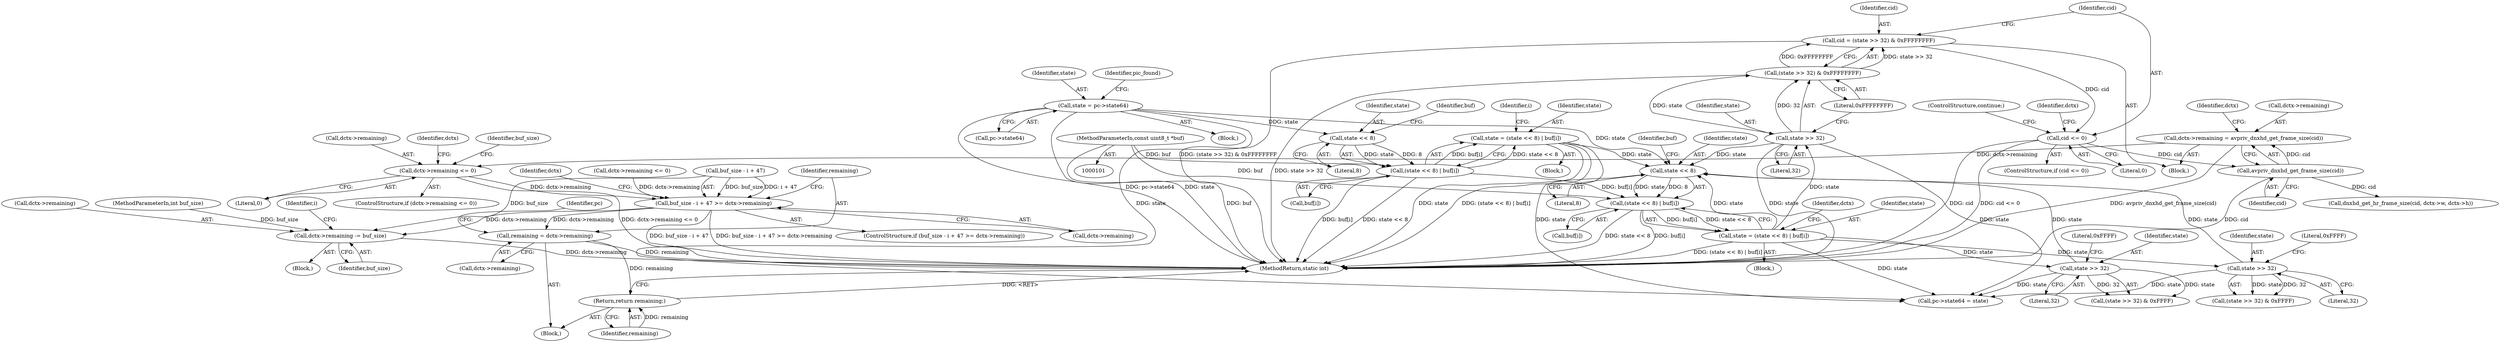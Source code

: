 digraph "0_FFmpeg_0a709e2a10b8288a0cc383547924ecfe285cef89@API" {
"1000256" [label="(Call,dctx->remaining = avpriv_dnxhd_get_frame_size(cid))"];
"1000260" [label="(Call,avpriv_dnxhd_get_frame_size(cid))"];
"1000252" [label="(Call,cid <= 0)"];
"1000244" [label="(Call,cid = (state >> 32) & 0xFFFFFFFF)"];
"1000246" [label="(Call,(state >> 32) & 0xFFFFFFFF)"];
"1000247" [label="(Call,state >> 32)"];
"1000193" [label="(Call,state = (state << 8) | buf[i])"];
"1000195" [label="(Call,(state << 8) | buf[i])"];
"1000196" [label="(Call,state << 8)"];
"1000143" [label="(Call,state = (state << 8) | buf[i])"];
"1000145" [label="(Call,(state << 8) | buf[i])"];
"1000146" [label="(Call,state << 8)"];
"1000114" [label="(Call,state = pc->state64)"];
"1000103" [label="(MethodParameterIn,const uint8_t *buf)"];
"1000231" [label="(Call,state >> 32)"];
"1000214" [label="(Call,state >> 32)"];
"1000263" [label="(Call,dctx->remaining <= 0)"];
"1000292" [label="(Call,buf_size - i + 47 >= dctx->remaining)"];
"1000303" [label="(Call,remaining = dctx->remaining)"];
"1000329" [label="(Return,return remaining;)"];
"1000333" [label="(Call,dctx->remaining -= buf_size)"];
"1000214" [label="(Call,state >> 32)"];
"1000334" [label="(Call,dctx->remaining)"];
"1000193" [label="(Call,state = (state << 8) | buf[i])"];
"1000199" [label="(Call,buf[i])"];
"1000335" [label="(Identifier,dctx)"];
"1000142" [label="(Block,)"];
"1000253" [label="(Identifier,cid)"];
"1000291" [label="(ControlStructure,if (buf_size - i + 47 >= dctx->remaining))"];
"1000255" [label="(ControlStructure,continue;)"];
"1000217" [label="(Literal,0xFFFF)"];
"1000267" [label="(Literal,0)"];
"1000213" [label="(Call,(state >> 32) & 0xFFFF)"];
"1000149" [label="(Call,buf[i])"];
"1000232" [label="(Identifier,state)"];
"1000264" [label="(Call,dctx->remaining)"];
"1000246" [label="(Call,(state >> 32) & 0xFFFFFFFF)"];
"1000200" [label="(Identifier,buf)"];
"1000251" [label="(ControlStructure,if (cid <= 0))"];
"1000271" [label="(Identifier,dctx)"];
"1000310" [label="(Identifier,pc)"];
"1000254" [label="(Literal,0)"];
"1000265" [label="(Identifier,dctx)"];
"1000114" [label="(Call,state = pc->state64)"];
"1000293" [label="(Call,buf_size - i + 47)"];
"1000245" [label="(Identifier,cid)"];
"1000216" [label="(Literal,32)"];
"1000282" [label="(Call,dctx->remaining <= 0)"];
"1000294" [label="(Identifier,buf_size)"];
"1000298" [label="(Call,dctx->remaining)"];
"1000244" [label="(Call,cid = (state >> 32) & 0xFFFFFFFF)"];
"1000105" [label="(Block,)"];
"1000258" [label="(Identifier,dctx)"];
"1000333" [label="(Call,dctx->remaining -= buf_size)"];
"1000230" [label="(Call,(state >> 32) & 0xFFFF)"];
"1000263" [label="(Call,dctx->remaining <= 0)"];
"1000262" [label="(ControlStructure,if (dctx->remaining <= 0))"];
"1000273" [label="(Call,dnxhd_get_hr_frame_size(cid, dctx->w, dctx->h))"];
"1000103" [label="(MethodParameterIn,const uint8_t *buf)"];
"1000143" [label="(Call,state = (state << 8) | buf[i])"];
"1000256" [label="(Call,dctx->remaining = avpriv_dnxhd_get_frame_size(cid))"];
"1000115" [label="(Identifier,state)"];
"1000104" [label="(MethodParameterIn,int buf_size)"];
"1000247" [label="(Call,state >> 32)"];
"1000144" [label="(Identifier,state)"];
"1000390" [label="(Call,pc->state64 = state)"];
"1000303" [label="(Call,remaining = dctx->remaining)"];
"1000260" [label="(Call,avpriv_dnxhd_get_frame_size(cid))"];
"1000147" [label="(Identifier,state)"];
"1000292" [label="(Call,buf_size - i + 47 >= dctx->remaining)"];
"1000150" [label="(Identifier,buf)"];
"1000242" [label="(Block,)"];
"1000252" [label="(Call,cid <= 0)"];
"1000215" [label="(Identifier,state)"];
"1000301" [label="(Block,)"];
"1000248" [label="(Identifier,state)"];
"1000198" [label="(Literal,8)"];
"1000233" [label="(Literal,32)"];
"1000116" [label="(Call,pc->state64)"];
"1000337" [label="(Identifier,buf_size)"];
"1000304" [label="(Identifier,remaining)"];
"1000188" [label="(Block,)"];
"1000196" [label="(Call,state << 8)"];
"1000332" [label="(Block,)"];
"1000187" [label="(Identifier,i)"];
"1000329" [label="(Return,return remaining;)"];
"1000145" [label="(Call,(state << 8) | buf[i])"];
"1000330" [label="(Identifier,remaining)"];
"1000231" [label="(Call,state >> 32)"];
"1000397" [label="(MethodReturn,static int)"];
"1000261" [label="(Identifier,cid)"];
"1000257" [label="(Call,dctx->remaining)"];
"1000205" [label="(Identifier,dctx)"];
"1000250" [label="(Literal,0xFFFFFFFF)"];
"1000234" [label="(Literal,0xFFFF)"];
"1000197" [label="(Identifier,state)"];
"1000121" [label="(Identifier,pic_found)"];
"1000195" [label="(Call,(state << 8) | buf[i])"];
"1000146" [label="(Call,state << 8)"];
"1000148" [label="(Literal,8)"];
"1000154" [label="(Identifier,i)"];
"1000249" [label="(Literal,32)"];
"1000194" [label="(Identifier,state)"];
"1000305" [label="(Call,dctx->remaining)"];
"1000256" -> "1000242"  [label="AST: "];
"1000256" -> "1000260"  [label="CFG: "];
"1000257" -> "1000256"  [label="AST: "];
"1000260" -> "1000256"  [label="AST: "];
"1000265" -> "1000256"  [label="CFG: "];
"1000256" -> "1000397"  [label="DDG: avpriv_dnxhd_get_frame_size(cid)"];
"1000260" -> "1000256"  [label="DDG: cid"];
"1000256" -> "1000263"  [label="DDG: dctx->remaining"];
"1000260" -> "1000261"  [label="CFG: "];
"1000261" -> "1000260"  [label="AST: "];
"1000260" -> "1000397"  [label="DDG: cid"];
"1000252" -> "1000260"  [label="DDG: cid"];
"1000260" -> "1000273"  [label="DDG: cid"];
"1000252" -> "1000251"  [label="AST: "];
"1000252" -> "1000254"  [label="CFG: "];
"1000253" -> "1000252"  [label="AST: "];
"1000254" -> "1000252"  [label="AST: "];
"1000255" -> "1000252"  [label="CFG: "];
"1000258" -> "1000252"  [label="CFG: "];
"1000252" -> "1000397"  [label="DDG: cid"];
"1000252" -> "1000397"  [label="DDG: cid <= 0"];
"1000244" -> "1000252"  [label="DDG: cid"];
"1000244" -> "1000242"  [label="AST: "];
"1000244" -> "1000246"  [label="CFG: "];
"1000245" -> "1000244"  [label="AST: "];
"1000246" -> "1000244"  [label="AST: "];
"1000253" -> "1000244"  [label="CFG: "];
"1000244" -> "1000397"  [label="DDG: (state >> 32) & 0xFFFFFFFF"];
"1000246" -> "1000244"  [label="DDG: state >> 32"];
"1000246" -> "1000244"  [label="DDG: 0xFFFFFFFF"];
"1000246" -> "1000250"  [label="CFG: "];
"1000247" -> "1000246"  [label="AST: "];
"1000250" -> "1000246"  [label="AST: "];
"1000246" -> "1000397"  [label="DDG: state >> 32"];
"1000247" -> "1000246"  [label="DDG: state"];
"1000247" -> "1000246"  [label="DDG: 32"];
"1000247" -> "1000249"  [label="CFG: "];
"1000248" -> "1000247"  [label="AST: "];
"1000249" -> "1000247"  [label="AST: "];
"1000250" -> "1000247"  [label="CFG: "];
"1000247" -> "1000397"  [label="DDG: state"];
"1000247" -> "1000196"  [label="DDG: state"];
"1000193" -> "1000247"  [label="DDG: state"];
"1000247" -> "1000390"  [label="DDG: state"];
"1000193" -> "1000188"  [label="AST: "];
"1000193" -> "1000195"  [label="CFG: "];
"1000194" -> "1000193"  [label="AST: "];
"1000195" -> "1000193"  [label="AST: "];
"1000205" -> "1000193"  [label="CFG: "];
"1000193" -> "1000397"  [label="DDG: (state << 8) | buf[i]"];
"1000195" -> "1000193"  [label="DDG: state << 8"];
"1000195" -> "1000193"  [label="DDG: buf[i]"];
"1000193" -> "1000196"  [label="DDG: state"];
"1000193" -> "1000214"  [label="DDG: state"];
"1000193" -> "1000231"  [label="DDG: state"];
"1000193" -> "1000390"  [label="DDG: state"];
"1000195" -> "1000199"  [label="CFG: "];
"1000196" -> "1000195"  [label="AST: "];
"1000199" -> "1000195"  [label="AST: "];
"1000195" -> "1000397"  [label="DDG: buf[i]"];
"1000195" -> "1000397"  [label="DDG: state << 8"];
"1000196" -> "1000195"  [label="DDG: state"];
"1000196" -> "1000195"  [label="DDG: 8"];
"1000145" -> "1000195"  [label="DDG: buf[i]"];
"1000103" -> "1000195"  [label="DDG: buf"];
"1000196" -> "1000198"  [label="CFG: "];
"1000197" -> "1000196"  [label="AST: "];
"1000198" -> "1000196"  [label="AST: "];
"1000200" -> "1000196"  [label="CFG: "];
"1000143" -> "1000196"  [label="DDG: state"];
"1000114" -> "1000196"  [label="DDG: state"];
"1000231" -> "1000196"  [label="DDG: state"];
"1000214" -> "1000196"  [label="DDG: state"];
"1000143" -> "1000142"  [label="AST: "];
"1000143" -> "1000145"  [label="CFG: "];
"1000144" -> "1000143"  [label="AST: "];
"1000145" -> "1000143"  [label="AST: "];
"1000154" -> "1000143"  [label="CFG: "];
"1000143" -> "1000397"  [label="DDG: state"];
"1000143" -> "1000397"  [label="DDG: (state << 8) | buf[i]"];
"1000145" -> "1000143"  [label="DDG: state << 8"];
"1000145" -> "1000143"  [label="DDG: buf[i]"];
"1000143" -> "1000390"  [label="DDG: state"];
"1000145" -> "1000149"  [label="CFG: "];
"1000146" -> "1000145"  [label="AST: "];
"1000149" -> "1000145"  [label="AST: "];
"1000145" -> "1000397"  [label="DDG: buf[i]"];
"1000145" -> "1000397"  [label="DDG: state << 8"];
"1000146" -> "1000145"  [label="DDG: state"];
"1000146" -> "1000145"  [label="DDG: 8"];
"1000103" -> "1000145"  [label="DDG: buf"];
"1000146" -> "1000148"  [label="CFG: "];
"1000147" -> "1000146"  [label="AST: "];
"1000148" -> "1000146"  [label="AST: "];
"1000150" -> "1000146"  [label="CFG: "];
"1000114" -> "1000146"  [label="DDG: state"];
"1000114" -> "1000105"  [label="AST: "];
"1000114" -> "1000116"  [label="CFG: "];
"1000115" -> "1000114"  [label="AST: "];
"1000116" -> "1000114"  [label="AST: "];
"1000121" -> "1000114"  [label="CFG: "];
"1000114" -> "1000397"  [label="DDG: state"];
"1000114" -> "1000397"  [label="DDG: pc->state64"];
"1000114" -> "1000390"  [label="DDG: state"];
"1000103" -> "1000101"  [label="AST: "];
"1000103" -> "1000397"  [label="DDG: buf"];
"1000231" -> "1000230"  [label="AST: "];
"1000231" -> "1000233"  [label="CFG: "];
"1000232" -> "1000231"  [label="AST: "];
"1000233" -> "1000231"  [label="AST: "];
"1000234" -> "1000231"  [label="CFG: "];
"1000231" -> "1000230"  [label="DDG: state"];
"1000231" -> "1000230"  [label="DDG: 32"];
"1000231" -> "1000390"  [label="DDG: state"];
"1000214" -> "1000213"  [label="AST: "];
"1000214" -> "1000216"  [label="CFG: "];
"1000215" -> "1000214"  [label="AST: "];
"1000216" -> "1000214"  [label="AST: "];
"1000217" -> "1000214"  [label="CFG: "];
"1000214" -> "1000213"  [label="DDG: state"];
"1000214" -> "1000213"  [label="DDG: 32"];
"1000214" -> "1000390"  [label="DDG: state"];
"1000263" -> "1000262"  [label="AST: "];
"1000263" -> "1000267"  [label="CFG: "];
"1000264" -> "1000263"  [label="AST: "];
"1000267" -> "1000263"  [label="AST: "];
"1000271" -> "1000263"  [label="CFG: "];
"1000294" -> "1000263"  [label="CFG: "];
"1000263" -> "1000397"  [label="DDG: dctx->remaining <= 0"];
"1000263" -> "1000292"  [label="DDG: dctx->remaining"];
"1000292" -> "1000291"  [label="AST: "];
"1000292" -> "1000298"  [label="CFG: "];
"1000293" -> "1000292"  [label="AST: "];
"1000298" -> "1000292"  [label="AST: "];
"1000304" -> "1000292"  [label="CFG: "];
"1000335" -> "1000292"  [label="CFG: "];
"1000292" -> "1000397"  [label="DDG: buf_size - i + 47 >= dctx->remaining"];
"1000292" -> "1000397"  [label="DDG: buf_size - i + 47"];
"1000293" -> "1000292"  [label="DDG: buf_size"];
"1000293" -> "1000292"  [label="DDG: i + 47"];
"1000282" -> "1000292"  [label="DDG: dctx->remaining"];
"1000292" -> "1000303"  [label="DDG: dctx->remaining"];
"1000292" -> "1000333"  [label="DDG: dctx->remaining"];
"1000303" -> "1000301"  [label="AST: "];
"1000303" -> "1000305"  [label="CFG: "];
"1000304" -> "1000303"  [label="AST: "];
"1000305" -> "1000303"  [label="AST: "];
"1000310" -> "1000303"  [label="CFG: "];
"1000303" -> "1000397"  [label="DDG: remaining"];
"1000303" -> "1000329"  [label="DDG: remaining"];
"1000329" -> "1000301"  [label="AST: "];
"1000329" -> "1000330"  [label="CFG: "];
"1000330" -> "1000329"  [label="AST: "];
"1000397" -> "1000329"  [label="CFG: "];
"1000329" -> "1000397"  [label="DDG: <RET>"];
"1000330" -> "1000329"  [label="DDG: remaining"];
"1000333" -> "1000332"  [label="AST: "];
"1000333" -> "1000337"  [label="CFG: "];
"1000334" -> "1000333"  [label="AST: "];
"1000337" -> "1000333"  [label="AST: "];
"1000187" -> "1000333"  [label="CFG: "];
"1000333" -> "1000397"  [label="DDG: dctx->remaining"];
"1000293" -> "1000333"  [label="DDG: buf_size"];
"1000104" -> "1000333"  [label="DDG: buf_size"];
}

